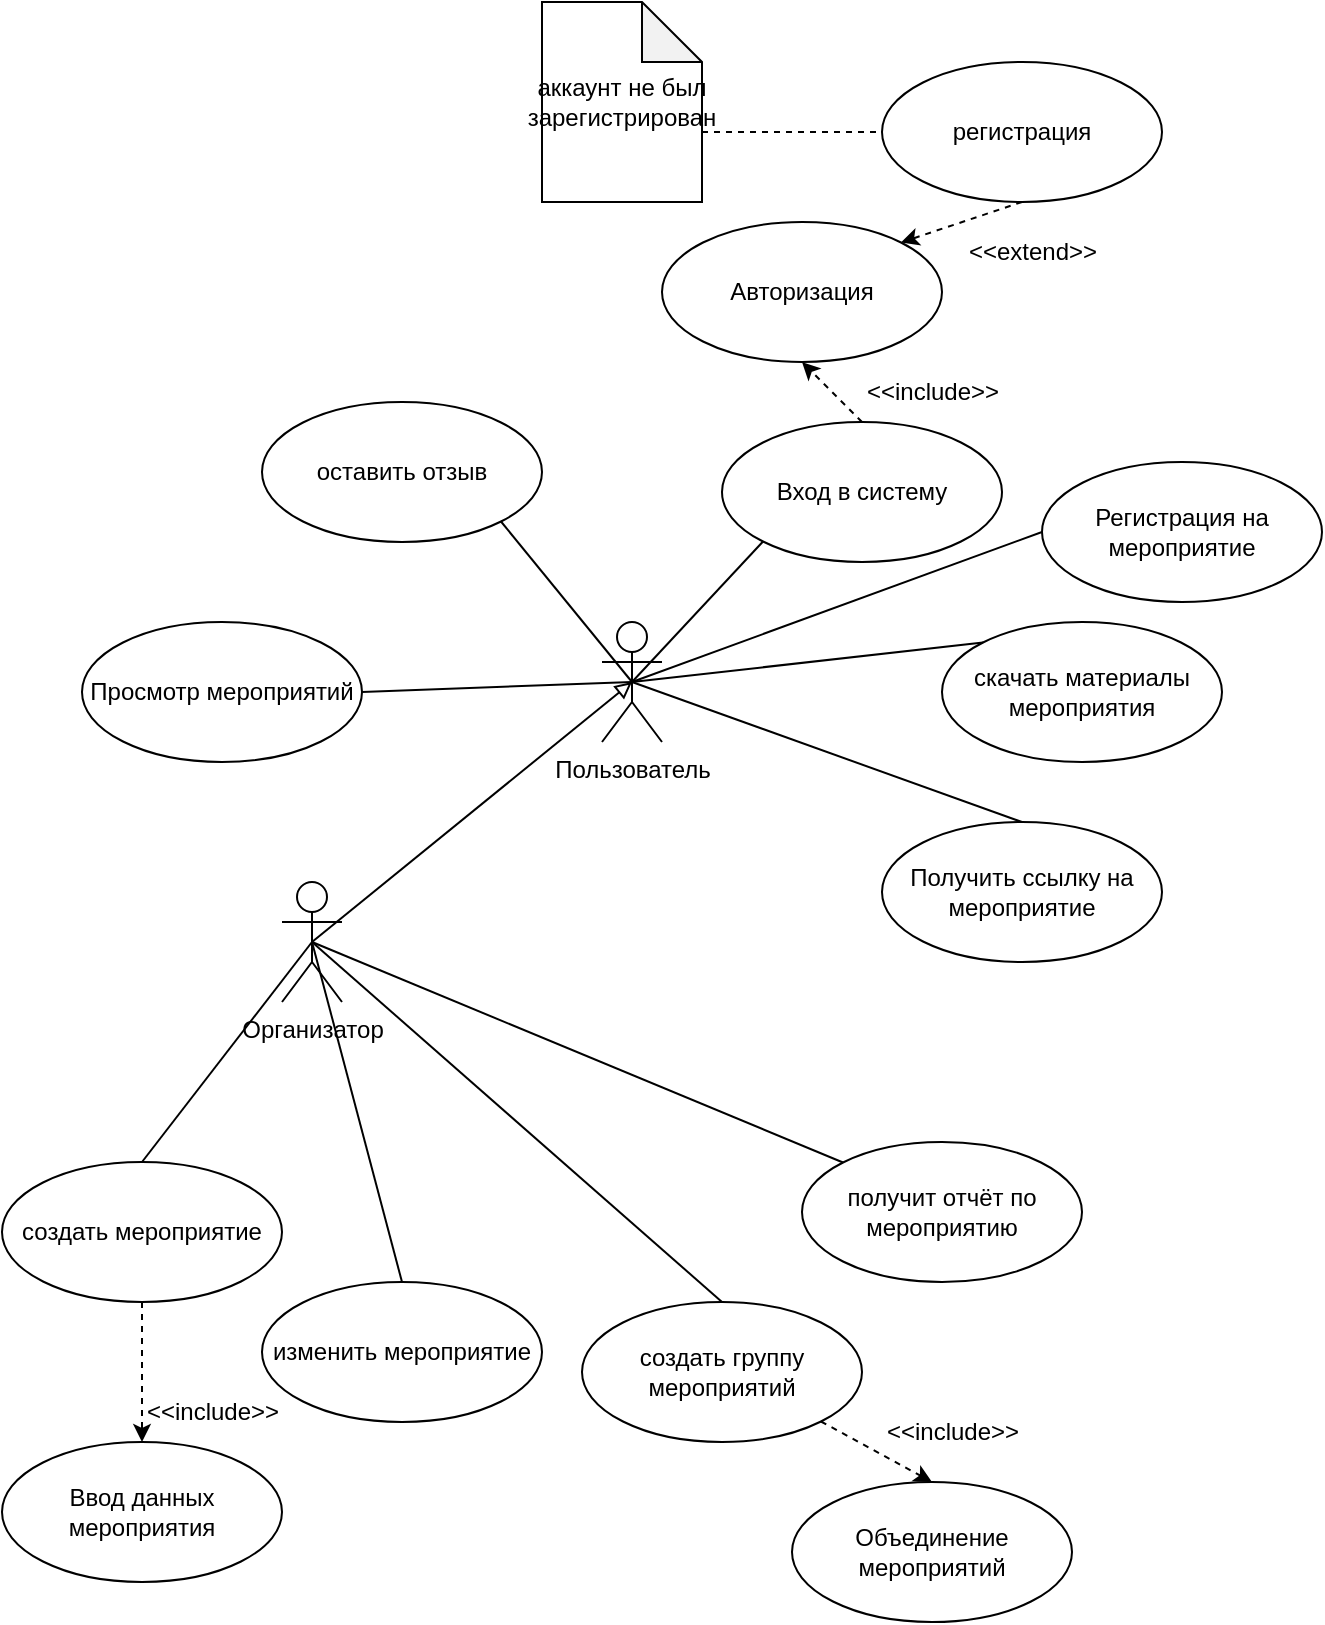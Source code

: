 <mxfile version="24.7.17">
  <diagram name="Страница — 1" id="sIfVU7GVlnsh3E5o3PyH">
    <mxGraphModel dx="1121" dy="1815" grid="1" gridSize="10" guides="1" tooltips="1" connect="1" arrows="1" fold="1" page="1" pageScale="1" pageWidth="827" pageHeight="1169" math="0" shadow="0">
      <root>
        <mxCell id="0" />
        <mxCell id="1" parent="0" />
        <mxCell id="qHtUTdkbh8R9QmoetXJE-1" value="Получить ссылку на мероприятие" style="ellipse;whiteSpace=wrap;html=1;" vertex="1" parent="1">
          <mxGeometry x="440" y="-20" width="140" height="70" as="geometry" />
        </mxCell>
        <mxCell id="qHtUTdkbh8R9QmoetXJE-2" value="Регистрация на мероприятие" style="ellipse;whiteSpace=wrap;html=1;" vertex="1" parent="1">
          <mxGeometry x="520" y="-200" width="140" height="70" as="geometry" />
        </mxCell>
        <mxCell id="qHtUTdkbh8R9QmoetXJE-3" value="Просмотр мероприятий" style="ellipse;whiteSpace=wrap;html=1;" vertex="1" parent="1">
          <mxGeometry x="40" y="-120" width="140" height="70" as="geometry" />
        </mxCell>
        <mxCell id="qHtUTdkbh8R9QmoetXJE-4" value="скачать материалы мероприятия" style="ellipse;whiteSpace=wrap;html=1;" vertex="1" parent="1">
          <mxGeometry x="470" y="-120" width="140" height="70" as="geometry" />
        </mxCell>
        <mxCell id="qHtUTdkbh8R9QmoetXJE-5" value="оставить отзыв" style="ellipse;whiteSpace=wrap;html=1;" vertex="1" parent="1">
          <mxGeometry x="130" y="-230" width="140" height="70" as="geometry" />
        </mxCell>
        <mxCell id="qHtUTdkbh8R9QmoetXJE-6" value="создать мероприятие" style="ellipse;whiteSpace=wrap;html=1;" vertex="1" parent="1">
          <mxGeometry y="150" width="140" height="70" as="geometry" />
        </mxCell>
        <mxCell id="qHtUTdkbh8R9QmoetXJE-7" value="изменить мероприятие" style="ellipse;whiteSpace=wrap;html=1;" vertex="1" parent="1">
          <mxGeometry x="130" y="210" width="140" height="70" as="geometry" />
        </mxCell>
        <mxCell id="qHtUTdkbh8R9QmoetXJE-8" value="создать группу мероприятий" style="ellipse;whiteSpace=wrap;html=1;" vertex="1" parent="1">
          <mxGeometry x="290" y="220" width="140" height="70" as="geometry" />
        </mxCell>
        <mxCell id="qHtUTdkbh8R9QmoetXJE-9" value="получит отчёт по мероприятию" style="ellipse;whiteSpace=wrap;html=1;" vertex="1" parent="1">
          <mxGeometry x="400" y="140" width="140" height="70" as="geometry" />
        </mxCell>
        <mxCell id="qHtUTdkbh8R9QmoetXJE-25" style="rounded=0;orthogonalLoop=1;jettySize=auto;html=1;exitX=0.5;exitY=0.5;exitDx=0;exitDy=0;exitPerimeter=0;entryX=0;entryY=0.5;entryDx=0;entryDy=0;endArrow=none;endFill=0;" edge="1" parent="1" source="qHtUTdkbh8R9QmoetXJE-10" target="qHtUTdkbh8R9QmoetXJE-2">
          <mxGeometry relative="1" as="geometry" />
        </mxCell>
        <mxCell id="qHtUTdkbh8R9QmoetXJE-10" value="Пользователь" style="shape=umlActor;verticalLabelPosition=bottom;verticalAlign=top;html=1;" vertex="1" parent="1">
          <mxGeometry x="300" y="-120" width="30" height="60" as="geometry" />
        </mxCell>
        <mxCell id="qHtUTdkbh8R9QmoetXJE-11" value="Организатор" style="shape=umlActor;verticalLabelPosition=bottom;verticalAlign=top;html=1;align=center;horizontal=1;" vertex="1" parent="1">
          <mxGeometry x="140" y="10" width="30" height="60" as="geometry" />
        </mxCell>
        <mxCell id="qHtUTdkbh8R9QmoetXJE-13" value="Вход в систему" style="ellipse;whiteSpace=wrap;html=1;" vertex="1" parent="1">
          <mxGeometry x="360" y="-220" width="140" height="70" as="geometry" />
        </mxCell>
        <mxCell id="qHtUTdkbh8R9QmoetXJE-14" value="Авторизация&lt;span style=&quot;color: rgba(0, 0, 0, 0); font-family: monospace; font-size: 0px; text-align: start; text-wrap: nowrap;&quot;&gt;%3CmxGraphModel%3E%3Croot%3E%3CmxCell%20id%3D%220%22%2F%3E%3CmxCell%20id%3D%221%22%20parent%3D%220%22%2F%3E%3CmxCell%20id%3D%222%22%20value%3D%22%D0%92%D1%85%D0%BE%D0%B4%20%D0%B2%20%D1%81%D0%B8%D1%81%D1%82%D0%B5%D0%BC%D1%83%22%20style%3D%22ellipse%3BwhiteSpace%3Dwrap%3Bhtml%3D1%3B%22%20vertex%3D%221%22%20parent%3D%221%22%3E%3CmxGeometry%20x%3D%2270%22%20y%3D%22-360%22%20width%3D%22140%22%20height%3D%2270%22%20as%3D%22geometry%22%2F%3E%3C%2FmxCell%3E%3C%2Froot%3E%3C%2FmxGraphModel%3E&lt;/span&gt;&lt;span style=&quot;color: rgba(0, 0, 0, 0); font-family: monospace; font-size: 0px; text-align: start; text-wrap: nowrap;&quot;&gt;%3CmxGraphModel%3E%3Croot%3E%3CmxCell%20id%3D%220%22%2F%3E%3CmxCell%20id%3D%221%22%20parent%3D%220%22%2F%3E%3CmxCell%20id%3D%222%22%20value%3D%22%D0%92%D1%85%D0%BE%D0%B4%20%D0%B2%20%D1%81%D0%B8%D1%81%D1%82%D0%B5%D0%BC%D1%83%22%20style%3D%22ellipse%3BwhiteSpace%3Dwrap%3Bhtml%3D1%3B%22%20vertex%3D%221%22%20parent%3D%221%22%3E%3CmxGeometry%20x%3D%2270%22%20y%3D%22-360%22%20width%3D%22140%22%20height%3D%2270%22%20as%3D%22geometry%22%2F%3E%3C%2FmxCell%3E%3C%2Froot%3E%3C%2FmxGraphModel%3E&lt;/span&gt;&lt;span style=&quot;color: rgba(0, 0, 0, 0); font-family: monospace; font-size: 0px; text-align: start; text-wrap: nowrap;&quot;&gt;%3CmxGraphModel%3E%3Croot%3E%3CmxCell%20id%3D%220%22%2F%3E%3CmxCell%20id%3D%221%22%20parent%3D%220%22%2F%3E%3CmxCell%20id%3D%222%22%20value%3D%22%D0%92%D1%85%D0%BE%D0%B4%20%D0%B2%20%D1%81%D0%B8%D1%81%D1%82%D0%B5%D0%BC%D1%83%22%20style%3D%22ellipse%3BwhiteSpace%3Dwrap%3Bhtml%3D1%3B%22%20vertex%3D%221%22%20parent%3D%221%22%3E%3CmxGeometry%20x%3D%2270%22%20y%3D%22-360%22%20width%3D%22140%22%20height%3D%2270%22%20as%3D%22geometry%22%2F%3E%3C%2FmxCell%3E%3C%2Froot%3E%3C%2FmxGraphModel%3E&lt;/span&gt;&lt;span style=&quot;color: rgba(0, 0, 0, 0); font-family: monospace; font-size: 0px; text-align: start; text-wrap: nowrap;&quot;&gt;%3CmxGraphModel%3E%3Croot%3E%3CmxCell%20id%3D%220%22%2F%3E%3CmxCell%20id%3D%221%22%20parent%3D%220%22%2F%3E%3CmxCell%20id%3D%222%22%20value%3D%22%D0%92%D1%85%D0%BE%D0%B4%20%D0%B2%20%D1%81%D0%B8%D1%81%D1%82%D0%B5%D0%BC%D1%83%22%20style%3D%22ellipse%3BwhiteSpace%3Dwrap%3Bhtml%3D1%3B%22%20vertex%3D%221%22%20parent%3D%221%22%3E%3CmxGeometry%20x%3D%2270%22%20y%3D%22-360%22%20width%3D%22140%22%20height%3D%2270%22%20as%3D%22geometry%22%2F%3E%3C%2FmxCell%3E%3C%2Froot%3E%3C%2FmxGraphModel%3E&lt;/span&gt;" style="ellipse;whiteSpace=wrap;html=1;" vertex="1" parent="1">
          <mxGeometry x="330" y="-320" width="140" height="70" as="geometry" />
        </mxCell>
        <mxCell id="qHtUTdkbh8R9QmoetXJE-15" value="регистрация" style="ellipse;whiteSpace=wrap;html=1;" vertex="1" parent="1">
          <mxGeometry x="440" y="-400" width="140" height="70" as="geometry" />
        </mxCell>
        <mxCell id="qHtUTdkbh8R9QmoetXJE-16" value="аккаунт не был зарегистрирован" style="shape=note;whiteSpace=wrap;html=1;backgroundOutline=1;darkOpacity=0.05;" vertex="1" parent="1">
          <mxGeometry x="270" y="-430" width="80" height="100" as="geometry" />
        </mxCell>
        <mxCell id="qHtUTdkbh8R9QmoetXJE-19" value="" style="endArrow=none;html=1;rounded=0;exitX=0.5;exitY=0.5;exitDx=0;exitDy=0;exitPerimeter=0;entryX=0;entryY=1;entryDx=0;entryDy=0;" edge="1" parent="1" source="qHtUTdkbh8R9QmoetXJE-10" target="qHtUTdkbh8R9QmoetXJE-13">
          <mxGeometry width="50" height="50" relative="1" as="geometry">
            <mxPoint x="540" y="-120" as="sourcePoint" />
            <mxPoint x="590" y="-170" as="targetPoint" />
          </mxGeometry>
        </mxCell>
        <mxCell id="qHtUTdkbh8R9QmoetXJE-20" value="" style="endArrow=classic;dashed=1;html=1;rounded=0;exitX=0.5;exitY=0;exitDx=0;exitDy=0;entryX=0.5;entryY=1;entryDx=0;entryDy=0;endFill=1;" edge="1" parent="1" source="qHtUTdkbh8R9QmoetXJE-13" target="qHtUTdkbh8R9QmoetXJE-14">
          <mxGeometry width="50" height="50" relative="1" as="geometry">
            <mxPoint x="520" y="-110" as="sourcePoint" />
            <mxPoint x="570" y="-160" as="targetPoint" />
          </mxGeometry>
        </mxCell>
        <mxCell id="qHtUTdkbh8R9QmoetXJE-21" value="" style="endArrow=classic;dashed=1;html=1;rounded=0;exitX=0.5;exitY=1;exitDx=0;exitDy=0;entryX=1;entryY=0;entryDx=0;entryDy=0;endFill=1;" edge="1" parent="1" source="qHtUTdkbh8R9QmoetXJE-15" target="qHtUTdkbh8R9QmoetXJE-14">
          <mxGeometry width="50" height="50" relative="1" as="geometry">
            <mxPoint x="440" y="-210" as="sourcePoint" />
            <mxPoint x="410" y="-240" as="targetPoint" />
          </mxGeometry>
        </mxCell>
        <mxCell id="qHtUTdkbh8R9QmoetXJE-22" value="" style="endArrow=none;dashed=1;html=1;rounded=0;exitX=0;exitY=0;exitDx=80;exitDy=65;exitPerimeter=0;entryX=0;entryY=0.5;entryDx=0;entryDy=0;" edge="1" parent="1" source="qHtUTdkbh8R9QmoetXJE-16" target="qHtUTdkbh8R9QmoetXJE-15">
          <mxGeometry width="50" height="50" relative="1" as="geometry">
            <mxPoint x="730" y="-260" as="sourcePoint" />
            <mxPoint x="780" y="-310" as="targetPoint" />
          </mxGeometry>
        </mxCell>
        <mxCell id="qHtUTdkbh8R9QmoetXJE-27" value="&amp;lt;&amp;lt;include&amp;gt;&amp;gt;" style="text;html=1;align=center;verticalAlign=middle;resizable=0;points=[];autosize=1;strokeColor=none;fillColor=none;" vertex="1" parent="1">
          <mxGeometry x="420" y="-250" width="90" height="30" as="geometry" />
        </mxCell>
        <mxCell id="qHtUTdkbh8R9QmoetXJE-28" value="&amp;lt;&amp;lt;extend&amp;gt;&amp;gt;" style="text;html=1;align=center;verticalAlign=middle;resizable=0;points=[];autosize=1;strokeColor=none;fillColor=none;" vertex="1" parent="1">
          <mxGeometry x="470" y="-320" width="90" height="30" as="geometry" />
        </mxCell>
        <mxCell id="qHtUTdkbh8R9QmoetXJE-29" value="" style="endArrow=none;html=1;rounded=0;entryX=0.5;entryY=0.5;entryDx=0;entryDy=0;entryPerimeter=0;exitX=1;exitY=1;exitDx=0;exitDy=0;" edge="1" parent="1" source="qHtUTdkbh8R9QmoetXJE-5" target="qHtUTdkbh8R9QmoetXJE-10">
          <mxGeometry width="50" height="50" relative="1" as="geometry">
            <mxPoint x="480" as="sourcePoint" />
            <mxPoint x="530" y="-50" as="targetPoint" />
          </mxGeometry>
        </mxCell>
        <mxCell id="qHtUTdkbh8R9QmoetXJE-30" value="" style="endArrow=none;html=1;rounded=0;exitX=0.5;exitY=0.5;exitDx=0;exitDy=0;exitPerimeter=0;entryX=1;entryY=0.5;entryDx=0;entryDy=0;" edge="1" parent="1" source="qHtUTdkbh8R9QmoetXJE-10" target="qHtUTdkbh8R9QmoetXJE-3">
          <mxGeometry width="50" height="50" relative="1" as="geometry">
            <mxPoint x="260" y="-160" as="sourcePoint" />
            <mxPoint x="240" as="targetPoint" />
          </mxGeometry>
        </mxCell>
        <mxCell id="qHtUTdkbh8R9QmoetXJE-31" value="" style="endArrow=none;html=1;rounded=0;exitX=0.5;exitY=0.5;exitDx=0;exitDy=0;exitPerimeter=0;entryX=0;entryY=0;entryDx=0;entryDy=0;" edge="1" parent="1" source="qHtUTdkbh8R9QmoetXJE-10" target="qHtUTdkbh8R9QmoetXJE-4">
          <mxGeometry width="50" height="50" relative="1" as="geometry">
            <mxPoint x="480" as="sourcePoint" />
            <mxPoint x="530" y="-50" as="targetPoint" />
          </mxGeometry>
        </mxCell>
        <mxCell id="qHtUTdkbh8R9QmoetXJE-32" value="" style="endArrow=none;html=1;rounded=0;exitX=0.5;exitY=0.5;exitDx=0;exitDy=0;exitPerimeter=0;entryX=0.5;entryY=0;entryDx=0;entryDy=0;" edge="1" parent="1" source="qHtUTdkbh8R9QmoetXJE-10" target="qHtUTdkbh8R9QmoetXJE-1">
          <mxGeometry width="50" height="50" relative="1" as="geometry">
            <mxPoint x="480" as="sourcePoint" />
            <mxPoint x="530" y="-50" as="targetPoint" />
          </mxGeometry>
        </mxCell>
        <mxCell id="qHtUTdkbh8R9QmoetXJE-33" value="" style="endArrow=block;html=1;rounded=0;endFill=0;exitX=0.5;exitY=0.5;exitDx=0;exitDy=0;exitPerimeter=0;entryX=0.5;entryY=0.5;entryDx=0;entryDy=0;entryPerimeter=0;" edge="1" parent="1" source="qHtUTdkbh8R9QmoetXJE-11" target="qHtUTdkbh8R9QmoetXJE-10">
          <mxGeometry width="50" height="50" relative="1" as="geometry">
            <mxPoint x="170" y="50" as="sourcePoint" />
            <mxPoint x="290" y="-30" as="targetPoint" />
          </mxGeometry>
        </mxCell>
        <mxCell id="qHtUTdkbh8R9QmoetXJE-34" value="" style="endArrow=none;html=1;rounded=0;exitX=0.5;exitY=0.5;exitDx=0;exitDy=0;exitPerimeter=0;entryX=0.5;entryY=0;entryDx=0;entryDy=0;" edge="1" parent="1" source="qHtUTdkbh8R9QmoetXJE-11" target="qHtUTdkbh8R9QmoetXJE-6">
          <mxGeometry width="50" height="50" relative="1" as="geometry">
            <mxPoint x="460" y="210" as="sourcePoint" />
            <mxPoint x="510" y="160" as="targetPoint" />
          </mxGeometry>
        </mxCell>
        <mxCell id="qHtUTdkbh8R9QmoetXJE-35" value="" style="endArrow=none;html=1;rounded=0;exitX=0.5;exitY=0.5;exitDx=0;exitDy=0;exitPerimeter=0;entryX=0.5;entryY=0;entryDx=0;entryDy=0;" edge="1" parent="1" source="qHtUTdkbh8R9QmoetXJE-11" target="qHtUTdkbh8R9QmoetXJE-7">
          <mxGeometry width="50" height="50" relative="1" as="geometry">
            <mxPoint x="460" y="210" as="sourcePoint" />
            <mxPoint x="510" y="160" as="targetPoint" />
          </mxGeometry>
        </mxCell>
        <mxCell id="qHtUTdkbh8R9QmoetXJE-36" value="" style="endArrow=none;html=1;rounded=0;exitX=0.5;exitY=0.5;exitDx=0;exitDy=0;exitPerimeter=0;entryX=0;entryY=0;entryDx=0;entryDy=0;" edge="1" parent="1" source="qHtUTdkbh8R9QmoetXJE-11" target="qHtUTdkbh8R9QmoetXJE-9">
          <mxGeometry width="50" height="50" relative="1" as="geometry">
            <mxPoint x="460" y="210" as="sourcePoint" />
            <mxPoint x="510" y="160" as="targetPoint" />
          </mxGeometry>
        </mxCell>
        <mxCell id="qHtUTdkbh8R9QmoetXJE-37" value="" style="endArrow=none;html=1;rounded=0;exitX=0.5;exitY=0.5;exitDx=0;exitDy=0;exitPerimeter=0;entryX=0.5;entryY=0;entryDx=0;entryDy=0;" edge="1" parent="1" source="qHtUTdkbh8R9QmoetXJE-11" target="qHtUTdkbh8R9QmoetXJE-8">
          <mxGeometry width="50" height="50" relative="1" as="geometry">
            <mxPoint x="460" y="210" as="sourcePoint" />
            <mxPoint x="510" y="160" as="targetPoint" />
          </mxGeometry>
        </mxCell>
        <mxCell id="qHtUTdkbh8R9QmoetXJE-38" value="Ввод данных мероприятия" style="ellipse;whiteSpace=wrap;html=1;" vertex="1" parent="1">
          <mxGeometry y="290" width="140" height="70" as="geometry" />
        </mxCell>
        <mxCell id="qHtUTdkbh8R9QmoetXJE-39" value="&amp;lt;&amp;lt;include&amp;gt;&amp;gt;" style="text;html=1;align=center;verticalAlign=middle;resizable=0;points=[];autosize=1;strokeColor=none;fillColor=none;" vertex="1" parent="1">
          <mxGeometry x="60" y="260" width="90" height="30" as="geometry" />
        </mxCell>
        <mxCell id="qHtUTdkbh8R9QmoetXJE-40" value="" style="endArrow=classic;dashed=1;html=1;rounded=0;exitX=0.5;exitY=1;exitDx=0;exitDy=0;entryX=0.5;entryY=0;entryDx=0;entryDy=0;endFill=1;" edge="1" parent="1" source="qHtUTdkbh8R9QmoetXJE-6" target="qHtUTdkbh8R9QmoetXJE-38">
          <mxGeometry width="50" height="50" relative="1" as="geometry">
            <mxPoint x="460" y="490" as="sourcePoint" />
            <mxPoint x="510" y="440" as="targetPoint" />
          </mxGeometry>
        </mxCell>
        <mxCell id="qHtUTdkbh8R9QmoetXJE-41" value="Объединение мероприятий" style="ellipse;whiteSpace=wrap;html=1;" vertex="1" parent="1">
          <mxGeometry x="395" y="310" width="140" height="70" as="geometry" />
        </mxCell>
        <mxCell id="qHtUTdkbh8R9QmoetXJE-42" value="" style="endArrow=classic;dashed=1;html=1;rounded=0;exitX=1;exitY=1;exitDx=0;exitDy=0;entryX=0.5;entryY=0;entryDx=0;entryDy=0;endFill=1;" edge="1" parent="1" source="qHtUTdkbh8R9QmoetXJE-8" target="qHtUTdkbh8R9QmoetXJE-41">
          <mxGeometry width="50" height="50" relative="1" as="geometry">
            <mxPoint x="80" y="230" as="sourcePoint" />
            <mxPoint x="80" y="300" as="targetPoint" />
          </mxGeometry>
        </mxCell>
        <mxCell id="qHtUTdkbh8R9QmoetXJE-43" value="&amp;lt;&amp;lt;include&amp;gt;&amp;gt;" style="text;html=1;align=center;verticalAlign=middle;resizable=0;points=[];autosize=1;strokeColor=none;fillColor=none;" vertex="1" parent="1">
          <mxGeometry x="430" y="270" width="90" height="30" as="geometry" />
        </mxCell>
      </root>
    </mxGraphModel>
  </diagram>
</mxfile>
